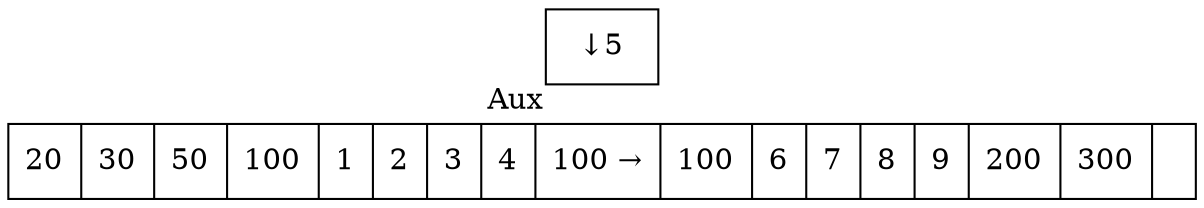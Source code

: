 digraph G{ node [shape = record ];
 rankdir=LR;X[label="{ 20|30|50|100|1|2|3|4|100 → |100|6|7|8|9|200|300|}"]
2[label=" { ↓ 5}"xlabel="Aux"]
}

